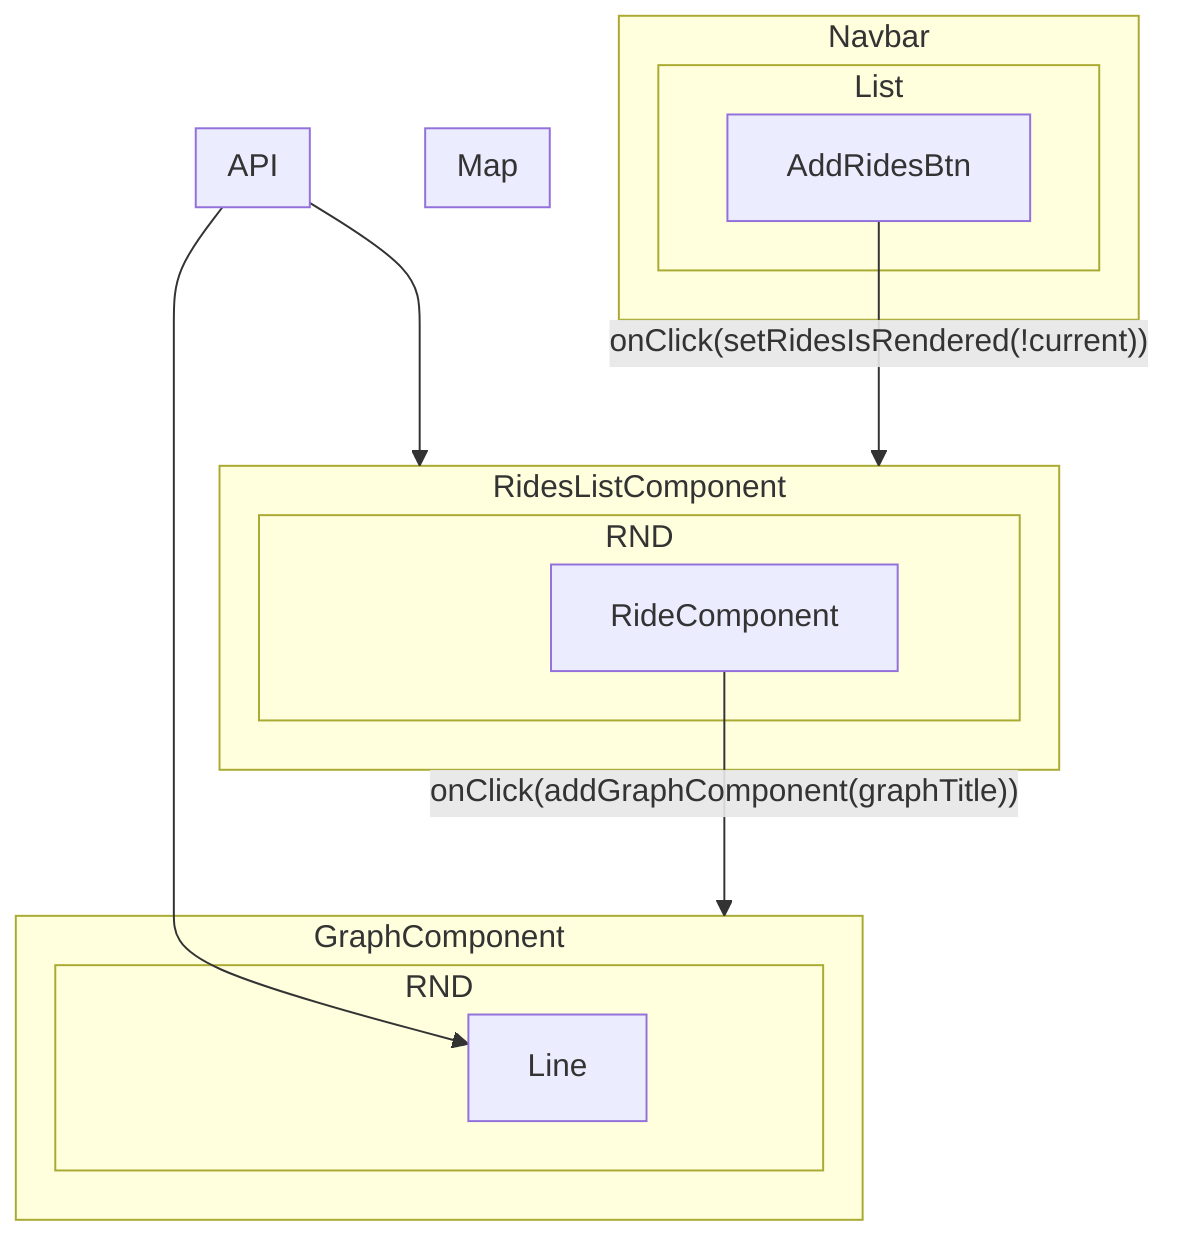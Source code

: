 flowchart TB
    AddRidesBtn -- "onClick(setRidesIsRendered(!current))" --> RidesListComponent
    RideComponent -- "onClick(addGraphComponent(graphTitle))" --> GraphComponent

    API --> RidesListComponent
    API --> Line
    subgraph Navbar
        subgraph List
        AddRidesBtn
        end
    end
    subgraph Map
    end
    subgraph GraphComponent
        subgraph RND 
            Line
        end
    end
    subgraph RidesListComponent
        subgraph RND
            RideComponent
        end
    end
    subgraph API
    end
